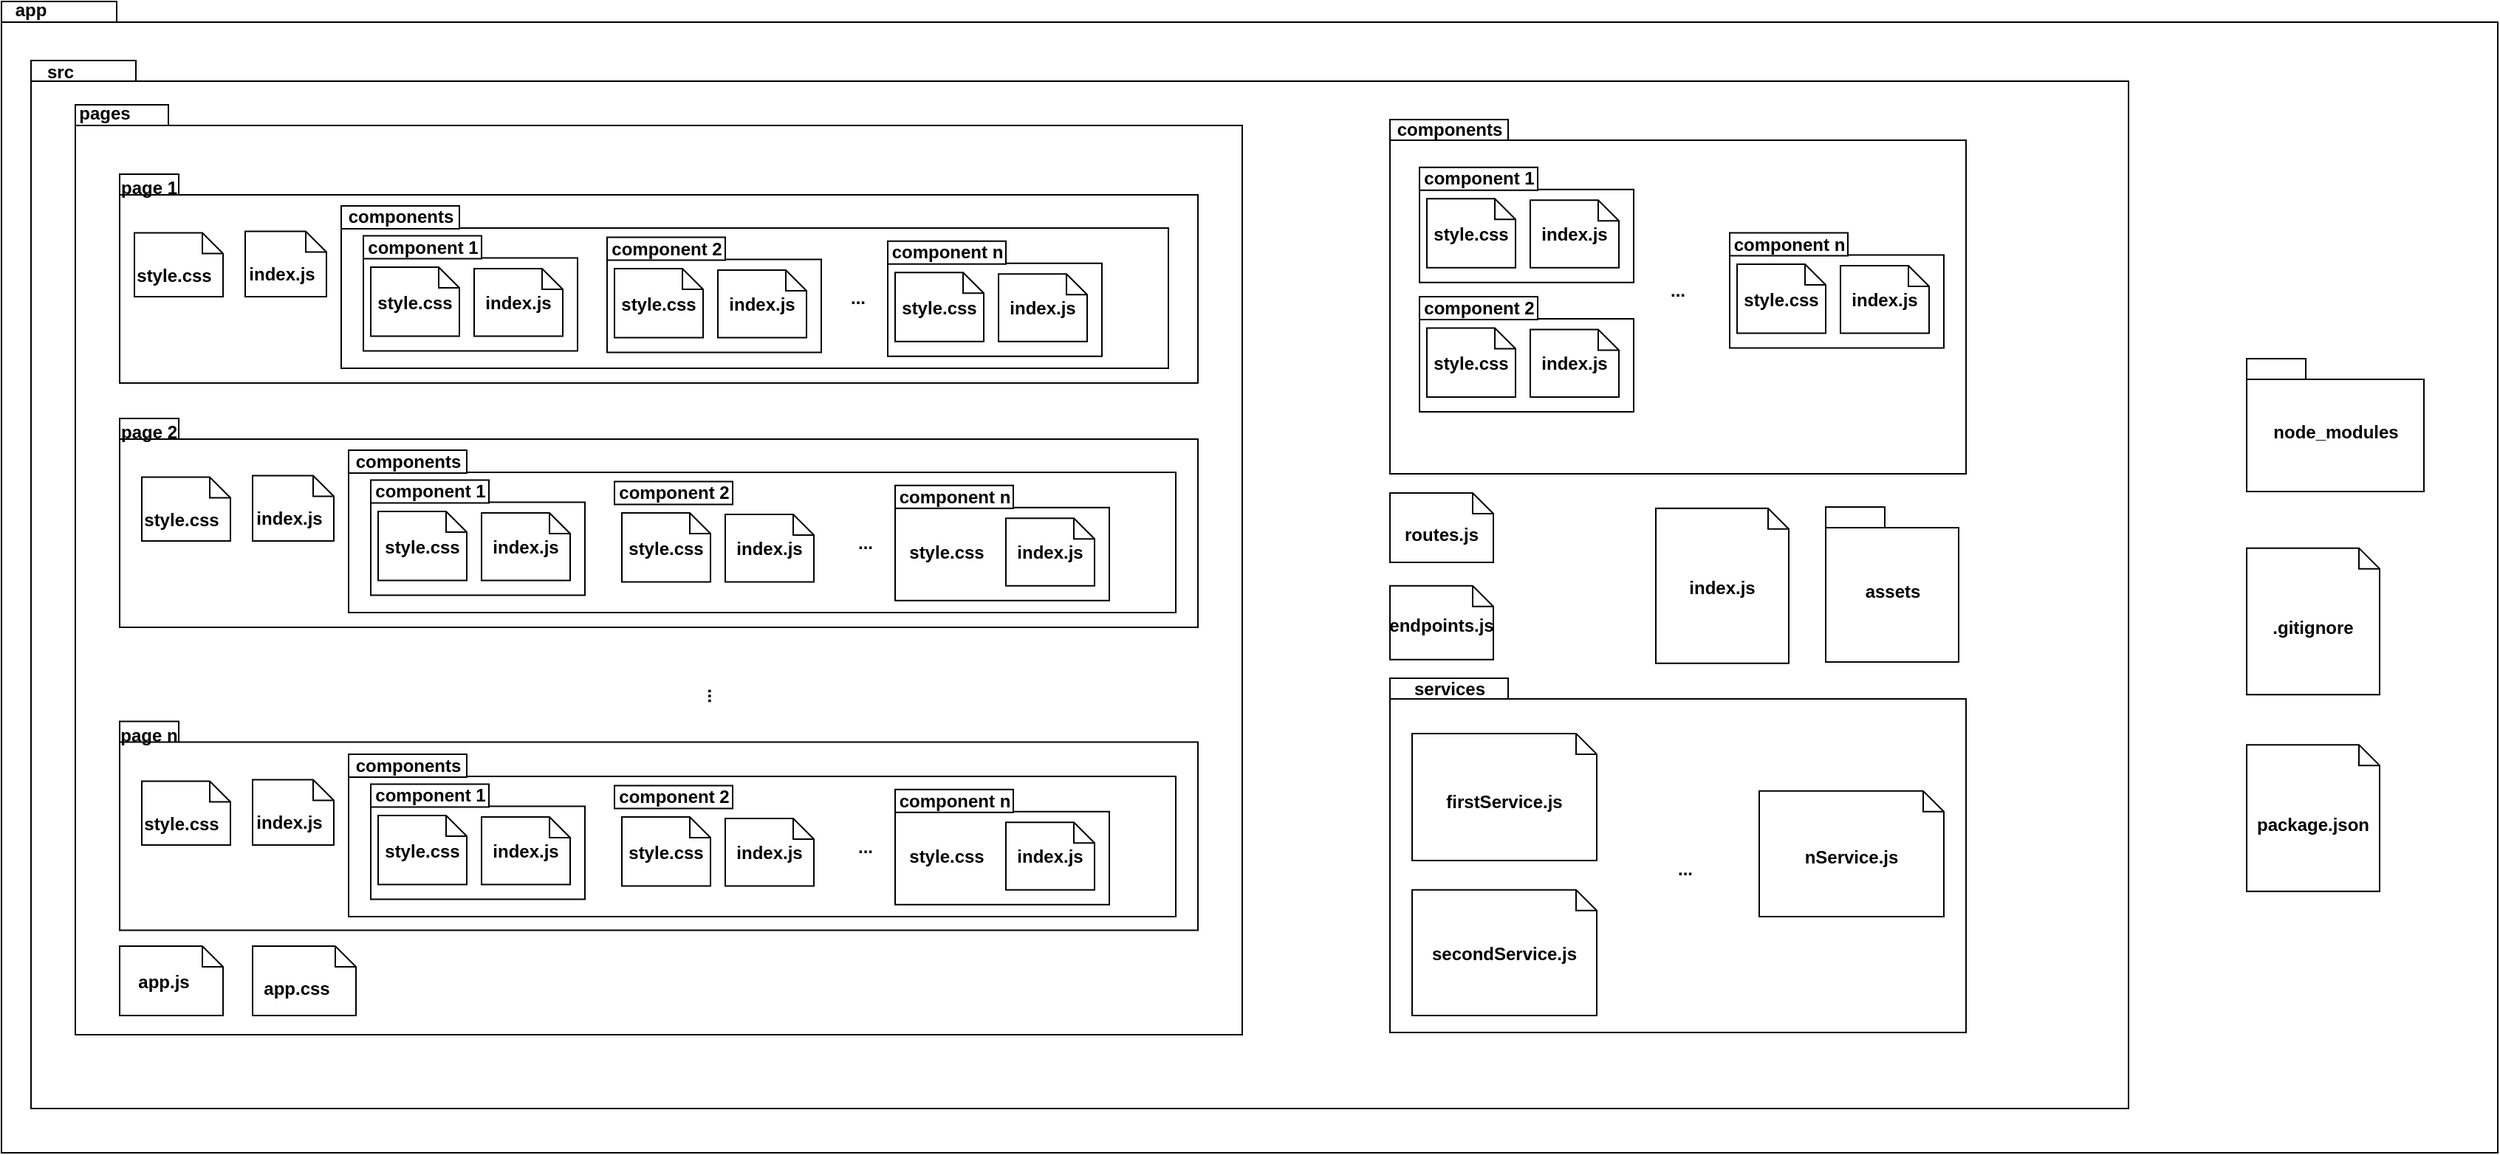 <mxfile version="13.7.6" type="google"><diagram name="Page-1" id="5f0bae14-7c28-e335-631c-24af17079c00"><mxGraphModel dx="1298" dy="866" grid="1" gridSize="10" guides="1" tooltips="1" connect="1" arrows="1" fold="1" page="1" pageScale="1" pageWidth="1100" pageHeight="850" background="#ffffff" math="0" shadow="0"><root><mxCell id="0"/><mxCell id="1" parent="0"/><mxCell id="LLrB_lB7WMDVWIQWUESG-1" value="" style="shape=folder;fontStyle=1;spacingTop=10;tabWidth=40;tabHeight=14;tabPosition=left;html=1;" parent="1" vertex="1"><mxGeometry x="10" y="20" width="1690" height="780" as="geometry"/></mxCell><mxCell id="5BjMBhhKJfP7Fgy8XnMF-1" value="" style="shape=folder;fontStyle=1;spacingTop=10;tabWidth=40;tabHeight=14;tabPosition=left;html=1;" parent="1" vertex="1"><mxGeometry x="30" y="60" width="1420" height="710" as="geometry"/></mxCell><mxCell id="5BjMBhhKJfP7Fgy8XnMF-3" value="" style="shape=folder;fontStyle=1;spacingTop=10;tabWidth=40;tabHeight=14;tabPosition=left;html=1;" parent="1" vertex="1"><mxGeometry x="60" y="90" width="790" height="630" as="geometry"/></mxCell><mxCell id="5BjMBhhKJfP7Fgy8XnMF-118" value="" style="shape=folder;fontStyle=1;spacingTop=10;tabWidth=40;tabHeight=14;tabPosition=left;html=1;" parent="1" vertex="1"><mxGeometry x="90" y="507.75" width="730" height="141.5" as="geometry"/></mxCell><mxCell id="5BjMBhhKJfP7Fgy8XnMF-2" value="src" style="text;align=center;fontStyle=1;verticalAlign=middle;spacingLeft=3;spacingRight=3;strokeColor=none;rotatable=0;points=[[0,0.5],[1,0.5]];portConstraint=eastwest;" parent="1" vertex="1"><mxGeometry x="30" y="60" width="40" height="14" as="geometry"/></mxCell><mxCell id="5BjMBhhKJfP7Fgy8XnMF-4" value="pages" style="text;align=center;fontStyle=1;verticalAlign=middle;spacingLeft=3;spacingRight=3;strokeColor=none;rotatable=0;points=[[0,0.5],[1,0.5]];portConstraint=eastwest;" parent="1" vertex="1"><mxGeometry x="40" y="82" width="80" height="26" as="geometry"/></mxCell><mxCell id="5BjMBhhKJfP7Fgy8XnMF-5" value="" style="shape=folder;fontStyle=1;spacingTop=10;tabWidth=40;tabHeight=14;tabPosition=left;html=1;" parent="1" vertex="1"><mxGeometry x="950" y="100.01" width="390" height="239.99" as="geometry"/></mxCell><mxCell id="5BjMBhhKJfP7Fgy8XnMF-7" value="components" style="html=1;fontStyle=1" parent="1" vertex="1"><mxGeometry x="950" y="100.01" width="80" height="14" as="geometry"/></mxCell><mxCell id="5BjMBhhKJfP7Fgy8XnMF-8" value="" style="shape=folder;fontStyle=1;spacingTop=10;tabWidth=40;tabHeight=14;tabPosition=left;html=1;" parent="1" vertex="1"><mxGeometry x="90" y="137" width="730" height="141.5" as="geometry"/></mxCell><mxCell id="5BjMBhhKJfP7Fgy8XnMF-9" value="page 1" style="text;align=center;fontStyle=1;verticalAlign=middle;spacingLeft=3;spacingRight=3;strokeColor=none;rotatable=0;points=[[0,0.5],[1,0.5]];portConstraint=eastwest;" parent="1" vertex="1"><mxGeometry x="70" y="132.5" width="80" height="26" as="geometry"/></mxCell><mxCell id="5BjMBhhKJfP7Fgy8XnMF-20" value="" style="shape=note;whiteSpace=wrap;html=1;size=14;verticalAlign=top;align=left;spacingTop=-6;" parent="1" vertex="1"><mxGeometry x="100" y="176.75" width="60" height="43.25" as="geometry"/></mxCell><mxCell id="5BjMBhhKJfP7Fgy8XnMF-21" value="style.css" style="text;align=center;fontStyle=1;verticalAlign=middle;spacingLeft=3;spacingRight=3;strokeColor=none;rotatable=0;points=[[0,0.5],[1,0.5]];portConstraint=eastwest;" parent="1" vertex="1"><mxGeometry x="107" y="191.75" width="40" height="26" as="geometry"/></mxCell><mxCell id="5BjMBhhKJfP7Fgy8XnMF-22" value="" style="shape=note;whiteSpace=wrap;html=1;size=14;verticalAlign=top;align=left;spacingTop=-6;" parent="1" vertex="1"><mxGeometry x="175" y="175.75" width="55" height="44.25" as="geometry"/></mxCell><mxCell id="5BjMBhhKJfP7Fgy8XnMF-23" value="index.js" style="text;align=center;fontStyle=1;verticalAlign=middle;spacingLeft=3;spacingRight=3;strokeColor=none;rotatable=0;points=[[0,0.5],[1,0.5]];portConstraint=eastwest;" parent="1" vertex="1"><mxGeometry x="180" y="190.75" width="40" height="26" as="geometry"/></mxCell><mxCell id="5BjMBhhKJfP7Fgy8XnMF-24" value="" style="shape=folder;fontStyle=1;spacingTop=10;tabWidth=40;tabHeight=15;tabPosition=left;html=1;" parent="1" vertex="1"><mxGeometry x="240" y="158.5" width="560" height="110" as="geometry"/></mxCell><mxCell id="5BjMBhhKJfP7Fgy8XnMF-25" value="components" style="html=1;fontStyle=1" parent="1" vertex="1"><mxGeometry x="240" y="158.5" width="80" height="15.5" as="geometry"/></mxCell><mxCell id="5BjMBhhKJfP7Fgy8XnMF-34" value="" style="shape=folder;fontStyle=1;spacingTop=10;tabWidth=40;tabHeight=14;tabPosition=left;html=1;" parent="1" vertex="1"><mxGeometry x="255" y="179.75" width="145" height="77" as="geometry"/></mxCell><mxCell id="5BjMBhhKJfP7Fgy8XnMF-32" value="" style="shape=note;whiteSpace=wrap;html=1;size=14;verticalAlign=top;align=left;spacingTop=-6;" parent="1" vertex="1"><mxGeometry x="330" y="201" width="60" height="45.75" as="geometry"/></mxCell><mxCell id="5BjMBhhKJfP7Fgy8XnMF-30" value="" style="shape=note;whiteSpace=wrap;html=1;size=14;verticalAlign=top;align=left;spacingTop=-6;" parent="1" vertex="1"><mxGeometry x="260" y="200" width="60" height="46.75" as="geometry"/></mxCell><mxCell id="5BjMBhhKJfP7Fgy8XnMF-31" value="style.css" style="text;align=center;fontStyle=1;verticalAlign=middle;spacingLeft=3;spacingRight=3;strokeColor=none;rotatable=0;points=[[0,0.5],[1,0.5]];portConstraint=eastwest;" parent="1" vertex="1"><mxGeometry x="270" y="210.38" width="40" height="26" as="geometry"/></mxCell><mxCell id="5BjMBhhKJfP7Fgy8XnMF-33" value="index.js" style="text;align=center;fontStyle=1;verticalAlign=middle;spacingLeft=3;spacingRight=3;strokeColor=none;rotatable=0;points=[[0,0.5],[1,0.5]];portConstraint=eastwest;" parent="1" vertex="1"><mxGeometry x="340" y="210.38" width="40" height="26" as="geometry"/></mxCell><mxCell id="5BjMBhhKJfP7Fgy8XnMF-36" value="component 1" style="html=1;fontStyle=1" parent="1" vertex="1"><mxGeometry x="255" y="178.75" width="80" height="15.5" as="geometry"/></mxCell><mxCell id="5BjMBhhKJfP7Fgy8XnMF-37" value="" style="shape=folder;fontStyle=1;spacingTop=10;tabWidth=40;tabHeight=14;tabPosition=left;html=1;" parent="1" vertex="1"><mxGeometry x="420" y="180.75" width="145" height="77" as="geometry"/></mxCell><mxCell id="5BjMBhhKJfP7Fgy8XnMF-38" value="" style="shape=note;whiteSpace=wrap;html=1;size=14;verticalAlign=top;align=left;spacingTop=-6;" parent="1" vertex="1"><mxGeometry x="495" y="202" width="60" height="45.75" as="geometry"/></mxCell><mxCell id="5BjMBhhKJfP7Fgy8XnMF-39" value="" style="shape=note;whiteSpace=wrap;html=1;size=14;verticalAlign=top;align=left;spacingTop=-6;" parent="1" vertex="1"><mxGeometry x="425" y="201" width="60" height="46.75" as="geometry"/></mxCell><mxCell id="5BjMBhhKJfP7Fgy8XnMF-40" value="style.css" style="text;align=center;fontStyle=1;verticalAlign=middle;spacingLeft=3;spacingRight=3;strokeColor=none;rotatable=0;points=[[0,0.5],[1,0.5]];portConstraint=eastwest;" parent="1" vertex="1"><mxGeometry x="435" y="211.38" width="40" height="26" as="geometry"/></mxCell><mxCell id="5BjMBhhKJfP7Fgy8XnMF-41" value="index.js" style="text;align=center;fontStyle=1;verticalAlign=middle;spacingLeft=3;spacingRight=3;strokeColor=none;rotatable=0;points=[[0,0.5],[1,0.5]];portConstraint=eastwest;" parent="1" vertex="1"><mxGeometry x="505" y="211.38" width="40" height="26" as="geometry"/></mxCell><mxCell id="5BjMBhhKJfP7Fgy8XnMF-42" value="component 2" style="html=1;fontStyle=1" parent="1" vertex="1"><mxGeometry x="420" y="179.75" width="80" height="15.5" as="geometry"/></mxCell><mxCell id="5BjMBhhKJfP7Fgy8XnMF-43" value="&lt;b&gt;...&lt;/b&gt;" style="text;html=1;strokeColor=none;fillColor=none;align=center;verticalAlign=middle;whiteSpace=wrap;rounded=0;" parent="1" vertex="1"><mxGeometry x="570" y="211.38" width="40" height="20" as="geometry"/></mxCell><mxCell id="5BjMBhhKJfP7Fgy8XnMF-44" value="" style="shape=folder;fontStyle=1;spacingTop=10;tabWidth=40;tabHeight=14;tabPosition=left;html=1;" parent="1" vertex="1"><mxGeometry x="610" y="183.38" width="145" height="77" as="geometry"/></mxCell><mxCell id="5BjMBhhKJfP7Fgy8XnMF-45" value="" style="shape=note;whiteSpace=wrap;html=1;size=14;verticalAlign=top;align=left;spacingTop=-6;" parent="1" vertex="1"><mxGeometry x="685" y="204.63" width="60" height="45.75" as="geometry"/></mxCell><mxCell id="5BjMBhhKJfP7Fgy8XnMF-46" value="" style="shape=note;whiteSpace=wrap;html=1;size=14;verticalAlign=top;align=left;spacingTop=-6;" parent="1" vertex="1"><mxGeometry x="615" y="203.63" width="60" height="46.75" as="geometry"/></mxCell><mxCell id="5BjMBhhKJfP7Fgy8XnMF-47" value="style.css" style="text;align=center;fontStyle=1;verticalAlign=middle;spacingLeft=3;spacingRight=3;strokeColor=none;rotatable=0;points=[[0,0.5],[1,0.5]];portConstraint=eastwest;" parent="1" vertex="1"><mxGeometry x="625" y="214.01" width="40" height="26" as="geometry"/></mxCell><mxCell id="5BjMBhhKJfP7Fgy8XnMF-48" value="index.js" style="text;align=center;fontStyle=1;verticalAlign=middle;spacingLeft=3;spacingRight=3;strokeColor=none;rotatable=0;points=[[0,0.5],[1,0.5]];portConstraint=eastwest;" parent="1" vertex="1"><mxGeometry x="695" y="214.01" width="40" height="26" as="geometry"/></mxCell><mxCell id="5BjMBhhKJfP7Fgy8XnMF-49" value="component n" style="html=1;fontStyle=1" parent="1" vertex="1"><mxGeometry x="610" y="182.38" width="80" height="15.5" as="geometry"/></mxCell><mxCell id="5BjMBhhKJfP7Fgy8XnMF-50" value="" style="shape=folder;fontStyle=1;spacingTop=10;tabWidth=40;tabHeight=14;tabPosition=left;html=1;" parent="1" vertex="1"><mxGeometry x="970" y="133.38" width="145" height="77" as="geometry"/></mxCell><mxCell id="5BjMBhhKJfP7Fgy8XnMF-51" value="" style="shape=note;whiteSpace=wrap;html=1;size=14;verticalAlign=top;align=left;spacingTop=-6;" parent="1" vertex="1"><mxGeometry x="1045" y="154.63" width="60" height="45.75" as="geometry"/></mxCell><mxCell id="5BjMBhhKJfP7Fgy8XnMF-52" value="" style="shape=note;whiteSpace=wrap;html=1;size=14;verticalAlign=top;align=left;spacingTop=-6;" parent="1" vertex="1"><mxGeometry x="975" y="153.63" width="60" height="46.75" as="geometry"/></mxCell><mxCell id="5BjMBhhKJfP7Fgy8XnMF-53" value="style.css" style="text;align=center;fontStyle=1;verticalAlign=middle;spacingLeft=3;spacingRight=3;strokeColor=none;rotatable=0;points=[[0,0.5],[1,0.5]];portConstraint=eastwest;" parent="1" vertex="1"><mxGeometry x="985" y="164.01" width="40" height="26" as="geometry"/></mxCell><mxCell id="5BjMBhhKJfP7Fgy8XnMF-54" value="index.js" style="text;align=center;fontStyle=1;verticalAlign=middle;spacingLeft=3;spacingRight=3;strokeColor=none;rotatable=0;points=[[0,0.5],[1,0.5]];portConstraint=eastwest;" parent="1" vertex="1"><mxGeometry x="1055" y="164.01" width="40" height="26" as="geometry"/></mxCell><mxCell id="5BjMBhhKJfP7Fgy8XnMF-55" value="component 1" style="html=1;fontStyle=1" parent="1" vertex="1"><mxGeometry x="970" y="132.38" width="80" height="15.5" as="geometry"/></mxCell><mxCell id="5BjMBhhKJfP7Fgy8XnMF-56" value="" style="shape=folder;fontStyle=1;spacingTop=10;tabWidth=40;tabHeight=14;tabPosition=left;html=1;" parent="1" vertex="1"><mxGeometry x="970" y="221" width="145" height="77" as="geometry"/></mxCell><mxCell id="5BjMBhhKJfP7Fgy8XnMF-57" value="" style="shape=note;whiteSpace=wrap;html=1;size=14;verticalAlign=top;align=left;spacingTop=-6;" parent="1" vertex="1"><mxGeometry x="1045" y="242.25" width="60" height="45.75" as="geometry"/></mxCell><mxCell id="5BjMBhhKJfP7Fgy8XnMF-58" value="" style="shape=note;whiteSpace=wrap;html=1;size=14;verticalAlign=top;align=left;spacingTop=-6;" parent="1" vertex="1"><mxGeometry x="975" y="241.25" width="60" height="46.75" as="geometry"/></mxCell><mxCell id="5BjMBhhKJfP7Fgy8XnMF-59" value="style.css" style="text;align=center;fontStyle=1;verticalAlign=middle;spacingLeft=3;spacingRight=3;strokeColor=none;rotatable=0;points=[[0,0.5],[1,0.5]];portConstraint=eastwest;" parent="1" vertex="1"><mxGeometry x="985" y="251.63" width="40" height="26" as="geometry"/></mxCell><mxCell id="5BjMBhhKJfP7Fgy8XnMF-60" value="index.js" style="text;align=center;fontStyle=1;verticalAlign=middle;spacingLeft=3;spacingRight=3;strokeColor=none;rotatable=0;points=[[0,0.5],[1,0.5]];portConstraint=eastwest;" parent="1" vertex="1"><mxGeometry x="1055" y="251.63" width="40" height="26" as="geometry"/></mxCell><mxCell id="5BjMBhhKJfP7Fgy8XnMF-61" value="component 2" style="html=1;fontStyle=1" parent="1" vertex="1"><mxGeometry x="970" y="220" width="80" height="15.5" as="geometry"/></mxCell><mxCell id="5BjMBhhKJfP7Fgy8XnMF-62" value="" style="shape=folder;fontStyle=1;spacingTop=10;tabWidth=40;tabHeight=14;tabPosition=left;html=1;" parent="1" vertex="1"><mxGeometry x="1180" y="177.75" width="145" height="77" as="geometry"/></mxCell><mxCell id="5BjMBhhKJfP7Fgy8XnMF-63" value="" style="shape=note;whiteSpace=wrap;html=1;size=14;verticalAlign=top;align=left;spacingTop=-6;" parent="1" vertex="1"><mxGeometry x="1255" y="199" width="60" height="45.75" as="geometry"/></mxCell><mxCell id="5BjMBhhKJfP7Fgy8XnMF-64" value="" style="shape=note;whiteSpace=wrap;html=1;size=14;verticalAlign=top;align=left;spacingTop=-6;" parent="1" vertex="1"><mxGeometry x="1185" y="198" width="60" height="46.75" as="geometry"/></mxCell><mxCell id="5BjMBhhKJfP7Fgy8XnMF-65" value="style.css" style="text;align=center;fontStyle=1;verticalAlign=middle;spacingLeft=3;spacingRight=3;strokeColor=none;rotatable=0;points=[[0,0.5],[1,0.5]];portConstraint=eastwest;" parent="1" vertex="1"><mxGeometry x="1195" y="208.38" width="40" height="26" as="geometry"/></mxCell><mxCell id="5BjMBhhKJfP7Fgy8XnMF-66" value="index.js" style="text;align=center;fontStyle=1;verticalAlign=middle;spacingLeft=3;spacingRight=3;strokeColor=none;rotatable=0;points=[[0,0.5],[1,0.5]];portConstraint=eastwest;" parent="1" vertex="1"><mxGeometry x="1265" y="208.38" width="40" height="26" as="geometry"/></mxCell><mxCell id="5BjMBhhKJfP7Fgy8XnMF-67" value="component n" style="html=1;fontStyle=1" parent="1" vertex="1"><mxGeometry x="1180" y="176.75" width="80" height="15.5" as="geometry"/></mxCell><mxCell id="5BjMBhhKJfP7Fgy8XnMF-69" value="&lt;b&gt;...&lt;/b&gt;" style="text;html=1;strokeColor=none;fillColor=none;align=center;verticalAlign=middle;whiteSpace=wrap;rounded=0;" parent="1" vertex="1"><mxGeometry x="1125" y="206.25" width="40" height="20" as="geometry"/></mxCell><mxCell id="5BjMBhhKJfP7Fgy8XnMF-70" value="" style="shape=folder;fontStyle=1;spacingTop=10;tabWidth=40;tabHeight=14;tabPosition=left;html=1;" parent="1" vertex="1"><mxGeometry x="90" y="302.5" width="730" height="141.5" as="geometry"/></mxCell><mxCell id="5BjMBhhKJfP7Fgy8XnMF-71" value="page 2" style="text;align=center;fontStyle=1;verticalAlign=middle;spacingLeft=3;spacingRight=3;strokeColor=none;rotatable=0;points=[[0,0.5],[1,0.5]];portConstraint=eastwest;" parent="1" vertex="1"><mxGeometry x="70" y="298" width="80" height="26" as="geometry"/></mxCell><mxCell id="5BjMBhhKJfP7Fgy8XnMF-72" value="" style="shape=note;whiteSpace=wrap;html=1;size=14;verticalAlign=top;align=left;spacingTop=-6;" parent="1" vertex="1"><mxGeometry x="105" y="342.25" width="60" height="43.25" as="geometry"/></mxCell><mxCell id="5BjMBhhKJfP7Fgy8XnMF-73" value="style.css" style="text;align=center;fontStyle=1;verticalAlign=middle;spacingLeft=3;spacingRight=3;strokeColor=none;rotatable=0;points=[[0,0.5],[1,0.5]];portConstraint=eastwest;" parent="1" vertex="1"><mxGeometry x="112" y="357.25" width="40" height="26" as="geometry"/></mxCell><mxCell id="5BjMBhhKJfP7Fgy8XnMF-74" value="" style="shape=note;whiteSpace=wrap;html=1;size=14;verticalAlign=top;align=left;spacingTop=-6;" parent="1" vertex="1"><mxGeometry x="180" y="341.25" width="55" height="44.25" as="geometry"/></mxCell><mxCell id="5BjMBhhKJfP7Fgy8XnMF-75" value="index.js" style="text;align=center;fontStyle=1;verticalAlign=middle;spacingLeft=3;spacingRight=3;strokeColor=none;rotatable=0;points=[[0,0.5],[1,0.5]];portConstraint=eastwest;" parent="1" vertex="1"><mxGeometry x="185" y="356.25" width="40" height="26" as="geometry"/></mxCell><mxCell id="5BjMBhhKJfP7Fgy8XnMF-76" value="" style="shape=folder;fontStyle=1;spacingTop=10;tabWidth=40;tabHeight=15;tabPosition=left;html=1;" parent="1" vertex="1"><mxGeometry x="245" y="324" width="560" height="110" as="geometry"/></mxCell><mxCell id="5BjMBhhKJfP7Fgy8XnMF-77" value="components" style="html=1;fontStyle=1" parent="1" vertex="1"><mxGeometry x="245" y="324" width="80" height="15.5" as="geometry"/></mxCell><mxCell id="5BjMBhhKJfP7Fgy8XnMF-78" value="" style="shape=folder;fontStyle=1;spacingTop=10;tabWidth=40;tabHeight=14;tabPosition=left;html=1;" parent="1" vertex="1"><mxGeometry x="260" y="345.25" width="145" height="77" as="geometry"/></mxCell><mxCell id="5BjMBhhKJfP7Fgy8XnMF-79" value="" style="shape=note;whiteSpace=wrap;html=1;size=14;verticalAlign=top;align=left;spacingTop=-6;" parent="1" vertex="1"><mxGeometry x="335" y="366.5" width="60" height="45.75" as="geometry"/></mxCell><mxCell id="5BjMBhhKJfP7Fgy8XnMF-80" value="" style="shape=note;whiteSpace=wrap;html=1;size=14;verticalAlign=top;align=left;spacingTop=-6;" parent="1" vertex="1"><mxGeometry x="265" y="365.5" width="60" height="46.75" as="geometry"/></mxCell><mxCell id="5BjMBhhKJfP7Fgy8XnMF-81" value="style.css" style="text;align=center;fontStyle=1;verticalAlign=middle;spacingLeft=3;spacingRight=3;strokeColor=none;rotatable=0;points=[[0,0.5],[1,0.5]];portConstraint=eastwest;" parent="1" vertex="1"><mxGeometry x="275" y="375.88" width="40" height="26" as="geometry"/></mxCell><mxCell id="5BjMBhhKJfP7Fgy8XnMF-82" value="index.js" style="text;align=center;fontStyle=1;verticalAlign=middle;spacingLeft=3;spacingRight=3;strokeColor=none;rotatable=0;points=[[0,0.5],[1,0.5]];portConstraint=eastwest;" parent="1" vertex="1"><mxGeometry x="345" y="375.88" width="40" height="26" as="geometry"/></mxCell><mxCell id="5BjMBhhKJfP7Fgy8XnMF-83" value="component 1" style="html=1;fontStyle=1" parent="1" vertex="1"><mxGeometry x="260" y="344.25" width="80" height="15.5" as="geometry"/></mxCell><mxCell id="5BjMBhhKJfP7Fgy8XnMF-84" value="" style="shape=note;whiteSpace=wrap;html=1;size=14;verticalAlign=top;align=left;spacingTop=-6;" parent="1" vertex="1"><mxGeometry x="500" y="367.5" width="60" height="45.75" as="geometry"/></mxCell><mxCell id="5BjMBhhKJfP7Fgy8XnMF-85" value="" style="shape=note;whiteSpace=wrap;html=1;size=14;verticalAlign=top;align=left;spacingTop=-6;" parent="1" vertex="1"><mxGeometry x="430" y="366.5" width="60" height="46.75" as="geometry"/></mxCell><mxCell id="5BjMBhhKJfP7Fgy8XnMF-86" value="style.css" style="text;align=center;fontStyle=1;verticalAlign=middle;spacingLeft=3;spacingRight=3;strokeColor=none;rotatable=0;points=[[0,0.5],[1,0.5]];portConstraint=eastwest;" parent="1" vertex="1"><mxGeometry x="440" y="376.88" width="40" height="26" as="geometry"/></mxCell><mxCell id="5BjMBhhKJfP7Fgy8XnMF-87" value="index.js" style="text;align=center;fontStyle=1;verticalAlign=middle;spacingLeft=3;spacingRight=3;strokeColor=none;rotatable=0;points=[[0,0.5],[1,0.5]];portConstraint=eastwest;" parent="1" vertex="1"><mxGeometry x="510" y="376.88" width="40" height="26" as="geometry"/></mxCell><mxCell id="5BjMBhhKJfP7Fgy8XnMF-88" value="component 2" style="html=1;fontStyle=1" parent="1" vertex="1"><mxGeometry x="425" y="345.25" width="80" height="15.5" as="geometry"/></mxCell><mxCell id="5BjMBhhKJfP7Fgy8XnMF-89" value="&lt;b&gt;...&lt;/b&gt;" style="text;html=1;strokeColor=none;fillColor=none;align=center;verticalAlign=middle;whiteSpace=wrap;rounded=0;" parent="1" vertex="1"><mxGeometry x="575" y="376.88" width="40" height="20" as="geometry"/></mxCell><mxCell id="5BjMBhhKJfP7Fgy8XnMF-90" value="" style="shape=folder;fontStyle=1;spacingTop=10;tabWidth=40;tabHeight=14;tabPosition=left;html=1;" parent="1" vertex="1"><mxGeometry x="615" y="348.88" width="145" height="77" as="geometry"/></mxCell><mxCell id="5BjMBhhKJfP7Fgy8XnMF-91" value="" style="shape=note;whiteSpace=wrap;html=1;size=14;verticalAlign=top;align=left;spacingTop=-6;" parent="1" vertex="1"><mxGeometry x="690" y="370.13" width="60" height="45.75" as="geometry"/></mxCell><mxCell id="5BjMBhhKJfP7Fgy8XnMF-92" value="style.css" style="text;align=center;fontStyle=1;verticalAlign=middle;spacingLeft=3;spacingRight=3;strokeColor=none;rotatable=0;points=[[0,0.5],[1,0.5]];portConstraint=eastwest;" parent="1" vertex="1"><mxGeometry x="630" y="379.51" width="40" height="26" as="geometry"/></mxCell><mxCell id="5BjMBhhKJfP7Fgy8XnMF-93" value="index.js" style="text;align=center;fontStyle=1;verticalAlign=middle;spacingLeft=3;spacingRight=3;strokeColor=none;rotatable=0;points=[[0,0.5],[1,0.5]];portConstraint=eastwest;" parent="1" vertex="1"><mxGeometry x="700" y="379.51" width="40" height="26" as="geometry"/></mxCell><mxCell id="5BjMBhhKJfP7Fgy8XnMF-94" value="component n" style="html=1;fontStyle=1" parent="1" vertex="1"><mxGeometry x="615" y="347.88" width="80" height="15.5" as="geometry"/></mxCell><mxCell id="5BjMBhhKJfP7Fgy8XnMF-95" value="" style="shape=note;whiteSpace=wrap;html=1;size=14;verticalAlign=top;align=left;spacingTop=-6;" parent="1" vertex="1"><mxGeometry x="105" y="548.25" width="60" height="43.25" as="geometry"/></mxCell><mxCell id="5BjMBhhKJfP7Fgy8XnMF-96" value="style.css" style="text;align=center;fontStyle=1;verticalAlign=middle;spacingLeft=3;spacingRight=3;strokeColor=none;rotatable=0;points=[[0,0.5],[1,0.5]];portConstraint=eastwest;" parent="1" vertex="1"><mxGeometry x="112" y="563.25" width="40" height="26" as="geometry"/></mxCell><mxCell id="5BjMBhhKJfP7Fgy8XnMF-97" value="" style="shape=note;whiteSpace=wrap;html=1;size=14;verticalAlign=top;align=left;spacingTop=-6;" parent="1" vertex="1"><mxGeometry x="180" y="547.25" width="55" height="44.25" as="geometry"/></mxCell><mxCell id="5BjMBhhKJfP7Fgy8XnMF-98" value="index.js" style="text;align=center;fontStyle=1;verticalAlign=middle;spacingLeft=3;spacingRight=3;strokeColor=none;rotatable=0;points=[[0,0.5],[1,0.5]];portConstraint=eastwest;" parent="1" vertex="1"><mxGeometry x="185" y="562.25" width="40" height="26" as="geometry"/></mxCell><mxCell id="5BjMBhhKJfP7Fgy8XnMF-99" value="" style="shape=folder;fontStyle=1;spacingTop=10;tabWidth=40;tabHeight=15;tabPosition=left;html=1;" parent="1" vertex="1"><mxGeometry x="245" y="530" width="560" height="110" as="geometry"/></mxCell><mxCell id="5BjMBhhKJfP7Fgy8XnMF-100" value="components" style="html=1;fontStyle=1" parent="1" vertex="1"><mxGeometry x="245" y="530" width="80" height="15.5" as="geometry"/></mxCell><mxCell id="5BjMBhhKJfP7Fgy8XnMF-101" value="" style="shape=folder;fontStyle=1;spacingTop=10;tabWidth=40;tabHeight=14;tabPosition=left;html=1;" parent="1" vertex="1"><mxGeometry x="260" y="551.25" width="145" height="77" as="geometry"/></mxCell><mxCell id="5BjMBhhKJfP7Fgy8XnMF-102" value="" style="shape=note;whiteSpace=wrap;html=1;size=14;verticalAlign=top;align=left;spacingTop=-6;" parent="1" vertex="1"><mxGeometry x="335" y="572.5" width="60" height="45.75" as="geometry"/></mxCell><mxCell id="5BjMBhhKJfP7Fgy8XnMF-103" value="" style="shape=note;whiteSpace=wrap;html=1;size=14;verticalAlign=top;align=left;spacingTop=-6;" parent="1" vertex="1"><mxGeometry x="265" y="571.5" width="60" height="46.75" as="geometry"/></mxCell><mxCell id="5BjMBhhKJfP7Fgy8XnMF-104" value="style.css" style="text;align=center;fontStyle=1;verticalAlign=middle;spacingLeft=3;spacingRight=3;strokeColor=none;rotatable=0;points=[[0,0.5],[1,0.5]];portConstraint=eastwest;" parent="1" vertex="1"><mxGeometry x="275" y="581.88" width="40" height="26" as="geometry"/></mxCell><mxCell id="5BjMBhhKJfP7Fgy8XnMF-105" value="index.js" style="text;align=center;fontStyle=1;verticalAlign=middle;spacingLeft=3;spacingRight=3;strokeColor=none;rotatable=0;points=[[0,0.5],[1,0.5]];portConstraint=eastwest;" parent="1" vertex="1"><mxGeometry x="345" y="581.88" width="40" height="26" as="geometry"/></mxCell><mxCell id="5BjMBhhKJfP7Fgy8XnMF-106" value="component 1" style="html=1;fontStyle=1" parent="1" vertex="1"><mxGeometry x="260" y="550.25" width="80" height="15.5" as="geometry"/></mxCell><mxCell id="5BjMBhhKJfP7Fgy8XnMF-107" value="" style="shape=note;whiteSpace=wrap;html=1;size=14;verticalAlign=top;align=left;spacingTop=-6;" parent="1" vertex="1"><mxGeometry x="500" y="573.5" width="60" height="45.75" as="geometry"/></mxCell><mxCell id="5BjMBhhKJfP7Fgy8XnMF-108" value="" style="shape=note;whiteSpace=wrap;html=1;size=14;verticalAlign=top;align=left;spacingTop=-6;" parent="1" vertex="1"><mxGeometry x="430" y="572.5" width="60" height="46.75" as="geometry"/></mxCell><mxCell id="5BjMBhhKJfP7Fgy8XnMF-109" value="style.css" style="text;align=center;fontStyle=1;verticalAlign=middle;spacingLeft=3;spacingRight=3;strokeColor=none;rotatable=0;points=[[0,0.5],[1,0.5]];portConstraint=eastwest;" parent="1" vertex="1"><mxGeometry x="440" y="582.88" width="40" height="26" as="geometry"/></mxCell><mxCell id="5BjMBhhKJfP7Fgy8XnMF-110" value="index.js" style="text;align=center;fontStyle=1;verticalAlign=middle;spacingLeft=3;spacingRight=3;strokeColor=none;rotatable=0;points=[[0,0.5],[1,0.5]];portConstraint=eastwest;" parent="1" vertex="1"><mxGeometry x="510" y="582.88" width="40" height="26" as="geometry"/></mxCell><mxCell id="5BjMBhhKJfP7Fgy8XnMF-111" value="component 2" style="html=1;fontStyle=1" parent="1" vertex="1"><mxGeometry x="425" y="551.25" width="80" height="15.5" as="geometry"/></mxCell><mxCell id="5BjMBhhKJfP7Fgy8XnMF-112" value="&lt;b&gt;...&lt;/b&gt;" style="text;html=1;strokeColor=none;fillColor=none;align=center;verticalAlign=middle;whiteSpace=wrap;rounded=0;" parent="1" vertex="1"><mxGeometry x="575" y="582.88" width="40" height="20" as="geometry"/></mxCell><mxCell id="5BjMBhhKJfP7Fgy8XnMF-113" value="" style="shape=folder;fontStyle=1;spacingTop=10;tabWidth=40;tabHeight=14;tabPosition=left;html=1;" parent="1" vertex="1"><mxGeometry x="615" y="554.88" width="145" height="77" as="geometry"/></mxCell><mxCell id="5BjMBhhKJfP7Fgy8XnMF-114" value="" style="shape=note;whiteSpace=wrap;html=1;size=14;verticalAlign=top;align=left;spacingTop=-6;" parent="1" vertex="1"><mxGeometry x="690" y="576.13" width="60" height="45.75" as="geometry"/></mxCell><mxCell id="5BjMBhhKJfP7Fgy8XnMF-115" value="style.css" style="text;align=center;fontStyle=1;verticalAlign=middle;spacingLeft=3;spacingRight=3;strokeColor=none;rotatable=0;points=[[0,0.5],[1,0.5]];portConstraint=eastwest;" parent="1" vertex="1"><mxGeometry x="630" y="585.51" width="40" height="26" as="geometry"/></mxCell><mxCell id="5BjMBhhKJfP7Fgy8XnMF-116" value="index.js" style="text;align=center;fontStyle=1;verticalAlign=middle;spacingLeft=3;spacingRight=3;strokeColor=none;rotatable=0;points=[[0,0.5],[1,0.5]];portConstraint=eastwest;" parent="1" vertex="1"><mxGeometry x="700" y="585.51" width="40" height="26" as="geometry"/></mxCell><mxCell id="5BjMBhhKJfP7Fgy8XnMF-117" value="component n" style="html=1;fontStyle=1" parent="1" vertex="1"><mxGeometry x="615" y="553.88" width="80" height="15.5" as="geometry"/></mxCell><mxCell id="5BjMBhhKJfP7Fgy8XnMF-119" value="page n" style="text;align=center;fontStyle=1;verticalAlign=middle;spacingLeft=3;spacingRight=3;strokeColor=none;rotatable=0;points=[[0,0.5],[1,0.5]];portConstraint=eastwest;" parent="1" vertex="1"><mxGeometry x="70" y="503.25" width="80" height="26" as="geometry"/></mxCell><mxCell id="5BjMBhhKJfP7Fgy8XnMF-121" value="&lt;b&gt;...&lt;/b&gt;" style="text;html=1;strokeColor=none;fillColor=none;align=center;verticalAlign=middle;whiteSpace=wrap;rounded=0;rotation=90;" parent="1" vertex="1"><mxGeometry x="472.5" y="480" width="40" height="20" as="geometry"/></mxCell><mxCell id="5BjMBhhKJfP7Fgy8XnMF-123" value="" style="shape=note;whiteSpace=wrap;html=1;size=14;verticalAlign=top;align=left;spacingTop=-6;" parent="1" vertex="1"><mxGeometry x="950" y="353" width="70" height="47" as="geometry"/></mxCell><mxCell id="5BjMBhhKJfP7Fgy8XnMF-124" value="routes.js" style="text;align=center;fontStyle=1;verticalAlign=middle;spacingLeft=3;spacingRight=3;strokeColor=none;rotatable=0;points=[[0,0.5],[1,0.5]];portConstraint=eastwest;" parent="1" vertex="1"><mxGeometry x="965" y="367.5" width="40" height="26" as="geometry"/></mxCell><mxCell id="5BjMBhhKJfP7Fgy8XnMF-125" value="" style="shape=note;whiteSpace=wrap;html=1;size=14;verticalAlign=top;align=left;spacingTop=-6;" parent="1" vertex="1"><mxGeometry x="950" y="415.88" width="70" height="50" as="geometry"/></mxCell><mxCell id="5BjMBhhKJfP7Fgy8XnMF-126" value="endpoints.js" style="text;align=center;fontStyle=1;verticalAlign=middle;spacingLeft=3;spacingRight=3;strokeColor=none;rotatable=0;points=[[0,0.5],[1,0.5]];portConstraint=eastwest;" parent="1" vertex="1"><mxGeometry x="960" y="428.76" width="50" height="26" as="geometry"/></mxCell><mxCell id="5BjMBhhKJfP7Fgy8XnMF-129" value="" style="shape=folder;fontStyle=1;spacingTop=10;tabWidth=40;tabHeight=14;tabPosition=left;html=1;" parent="1" vertex="1"><mxGeometry x="950" y="478.51" width="390" height="239.99" as="geometry"/></mxCell><mxCell id="5BjMBhhKJfP7Fgy8XnMF-130" value="services" style="html=1;fontStyle=1" parent="1" vertex="1"><mxGeometry x="950" y="478.51" width="80" height="14" as="geometry"/></mxCell><mxCell id="5BjMBhhKJfP7Fgy8XnMF-131" value="" style="shape=note;whiteSpace=wrap;html=1;size=14;verticalAlign=top;align=left;spacingTop=-6;" parent="1" vertex="1"><mxGeometry x="1200" y="554.88" width="125" height="85.12" as="geometry"/></mxCell><mxCell id="5BjMBhhKJfP7Fgy8XnMF-132" value="nService.js" style="text;align=center;fontStyle=1;verticalAlign=middle;spacingLeft=3;spacingRight=3;strokeColor=none;rotatable=0;points=[[0,0.5],[1,0.5]];portConstraint=eastwest;" parent="1" vertex="1"><mxGeometry x="1206.25" y="586.01" width="112.5" height="26" as="geometry"/></mxCell><mxCell id="5BjMBhhKJfP7Fgy8XnMF-133" value="" style="shape=note;whiteSpace=wrap;html=1;size=14;verticalAlign=top;align=left;spacingTop=-6;" parent="1" vertex="1"><mxGeometry x="965" y="621.88" width="125" height="85.12" as="geometry"/></mxCell><mxCell id="5BjMBhhKJfP7Fgy8XnMF-135" value="" style="shape=note;whiteSpace=wrap;html=1;size=14;verticalAlign=top;align=left;spacingTop=-6;" parent="1" vertex="1"><mxGeometry x="965" y="515.94" width="125" height="86.12" as="geometry"/></mxCell><mxCell id="5BjMBhhKJfP7Fgy8XnMF-136" value="firstService.js" style="text;align=center;fontStyle=1;verticalAlign=middle;spacingLeft=3;spacingRight=3;strokeColor=none;rotatable=0;points=[[0,0.5],[1,0.5]];portConstraint=eastwest;" parent="1" vertex="1"><mxGeometry x="985" y="548.63" width="85" height="26" as="geometry"/></mxCell><mxCell id="5BjMBhhKJfP7Fgy8XnMF-137" value="&lt;b&gt;...&lt;/b&gt;" style="text;html=1;strokeColor=none;fillColor=none;align=center;verticalAlign=middle;whiteSpace=wrap;rounded=0;" parent="1" vertex="1"><mxGeometry x="1130" y="598.25" width="40" height="20" as="geometry"/></mxCell><mxCell id="5BjMBhhKJfP7Fgy8XnMF-138" value="secondService.js" style="text;align=center;fontStyle=1;verticalAlign=middle;spacingLeft=3;spacingRight=3;strokeColor=none;rotatable=0;points=[[0,0.5],[1,0.5]];portConstraint=eastwest;" parent="1" vertex="1"><mxGeometry x="985" y="651.44" width="85" height="26" as="geometry"/></mxCell><mxCell id="5BjMBhhKJfP7Fgy8XnMF-139" value="" style="shape=note;whiteSpace=wrap;html=1;size=14;verticalAlign=top;align=left;spacingTop=-6;" parent="1" vertex="1"><mxGeometry x="1130" y="363.38" width="90" height="105" as="geometry"/></mxCell><mxCell id="LLrB_lB7WMDVWIQWUESG-2" value="node_modules" style="shape=folder;fontStyle=1;spacingTop=10;tabWidth=40;tabHeight=14;tabPosition=left;html=1;" parent="1" vertex="1"><mxGeometry x="1530" y="261.94" width="120" height="90" as="geometry"/></mxCell><mxCell id="LLrB_lB7WMDVWIQWUESG-5" value="" style="shape=note;whiteSpace=wrap;html=1;size=14;verticalAlign=top;align=left;spacingTop=-6;" parent="1" vertex="1"><mxGeometry x="1530" y="390.32" width="90" height="99.25" as="geometry"/></mxCell><mxCell id="LLrB_lB7WMDVWIQWUESG-6" value=".gitignore" style="text;align=center;fontStyle=1;verticalAlign=middle;spacingLeft=3;spacingRight=3;strokeColor=none;rotatable=0;points=[[0,0.5],[1,0.5]];portConstraint=eastwest;" parent="1" vertex="1"><mxGeometry x="1555" y="430.57" width="40" height="26" as="geometry"/></mxCell><mxCell id="LLrB_lB7WMDVWIQWUESG-7" value="" style="shape=note;whiteSpace=wrap;html=1;size=14;verticalAlign=top;align=left;spacingTop=-6;" parent="1" vertex="1"><mxGeometry x="1530" y="523.58" width="90" height="99.25" as="geometry"/></mxCell><mxCell id="LLrB_lB7WMDVWIQWUESG-8" value="package.json" style="text;align=center;fontStyle=1;verticalAlign=middle;spacingLeft=3;spacingRight=3;strokeColor=none;rotatable=0;points=[[0,0.5],[1,0.5]];portConstraint=eastwest;" parent="1" vertex="1"><mxGeometry x="1555" y="563.83" width="40" height="26" as="geometry"/></mxCell><mxCell id="LLrB_lB7WMDVWIQWUESG-9" value="" style="shape=note;whiteSpace=wrap;html=1;size=14;verticalAlign=top;align=left;spacingTop=-6;" parent="1" vertex="1"><mxGeometry x="180" y="660" width="70" height="47" as="geometry"/></mxCell><mxCell id="LLrB_lB7WMDVWIQWUESG-10" value="" style="shape=note;whiteSpace=wrap;html=1;size=14;verticalAlign=top;align=left;spacingTop=-6;" parent="1" vertex="1"><mxGeometry x="90" y="660" width="70" height="47" as="geometry"/></mxCell><mxCell id="5BjMBhhKJfP7Fgy8XnMF-128" value="app.js" style="text;align=center;fontStyle=1;verticalAlign=middle;spacingLeft=3;spacingRight=3;strokeColor=none;rotatable=0;points=[[0,0.5],[1,0.5]];portConstraint=eastwest;" parent="1" vertex="1"><mxGeometry x="100" y="670.5" width="40" height="26" as="geometry"/></mxCell><mxCell id="5BjMBhhKJfP7Fgy8XnMF-140" value="app.css" style="text;align=center;fontStyle=1;verticalAlign=middle;spacingLeft=3;spacingRight=3;strokeColor=none;rotatable=0;points=[[0,0.5],[1,0.5]];portConstraint=eastwest;" parent="1" vertex="1"><mxGeometry x="190" y="675.12" width="40" height="26" as="geometry"/></mxCell><mxCell id="LLrB_lB7WMDVWIQWUESG-13" value="assets" style="shape=folder;fontStyle=1;spacingTop=10;tabWidth=40;tabHeight=14;tabPosition=left;html=1;" parent="1" vertex="1"><mxGeometry x="1245" y="362.5" width="90" height="105" as="geometry"/></mxCell><mxCell id="LLrB_lB7WMDVWIQWUESG-14" value="index.js" style="text;align=center;fontStyle=1;verticalAlign=middle;spacingLeft=3;spacingRight=3;strokeColor=none;rotatable=0;points=[[0,0.5],[1,0.5]];portConstraint=eastwest;" parent="1" vertex="1"><mxGeometry x="1155" y="403.26" width="40" height="26" as="geometry"/></mxCell><mxCell id="LLrB_lB7WMDVWIQWUESG-15" value="app" style="text;align=center;fontStyle=1;verticalAlign=middle;spacingLeft=3;spacingRight=3;strokeColor=none;rotatable=0;points=[[0,0.5],[1,0.5]];portConstraint=eastwest;" parent="1" vertex="1"><mxGeometry x="10" y="20" width="40" height="10" as="geometry"/></mxCell></root></mxGraphModel></diagram></mxfile>